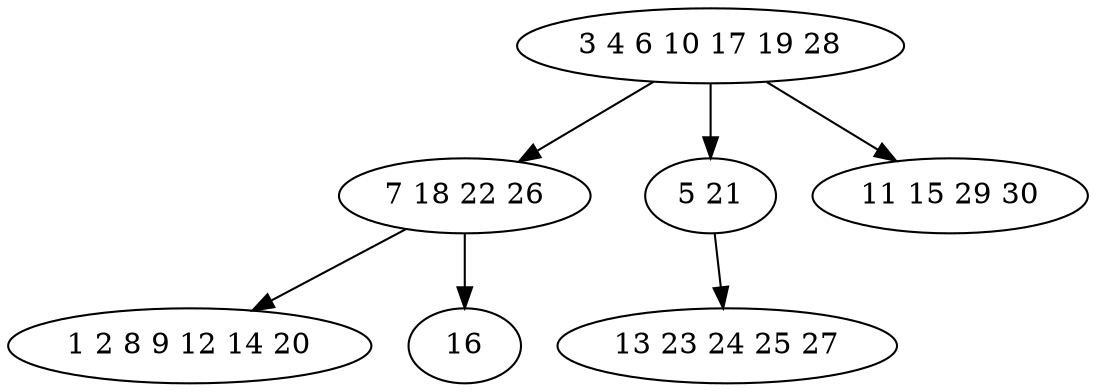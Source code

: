 digraph true_tree {
	"0" -> "1"
	"0" -> "2"
	"1" -> "3"
	"1" -> "4"
	"0" -> "5"
	"2" -> "6"
	"0" [label="3 4 6 10 17 19 28"];
	"1" [label="7 18 22 26"];
	"2" [label="5 21"];
	"3" [label="1 2 8 9 12 14 20"];
	"4" [label="16"];
	"5" [label="11 15 29 30"];
	"6" [label="13 23 24 25 27"];
}
